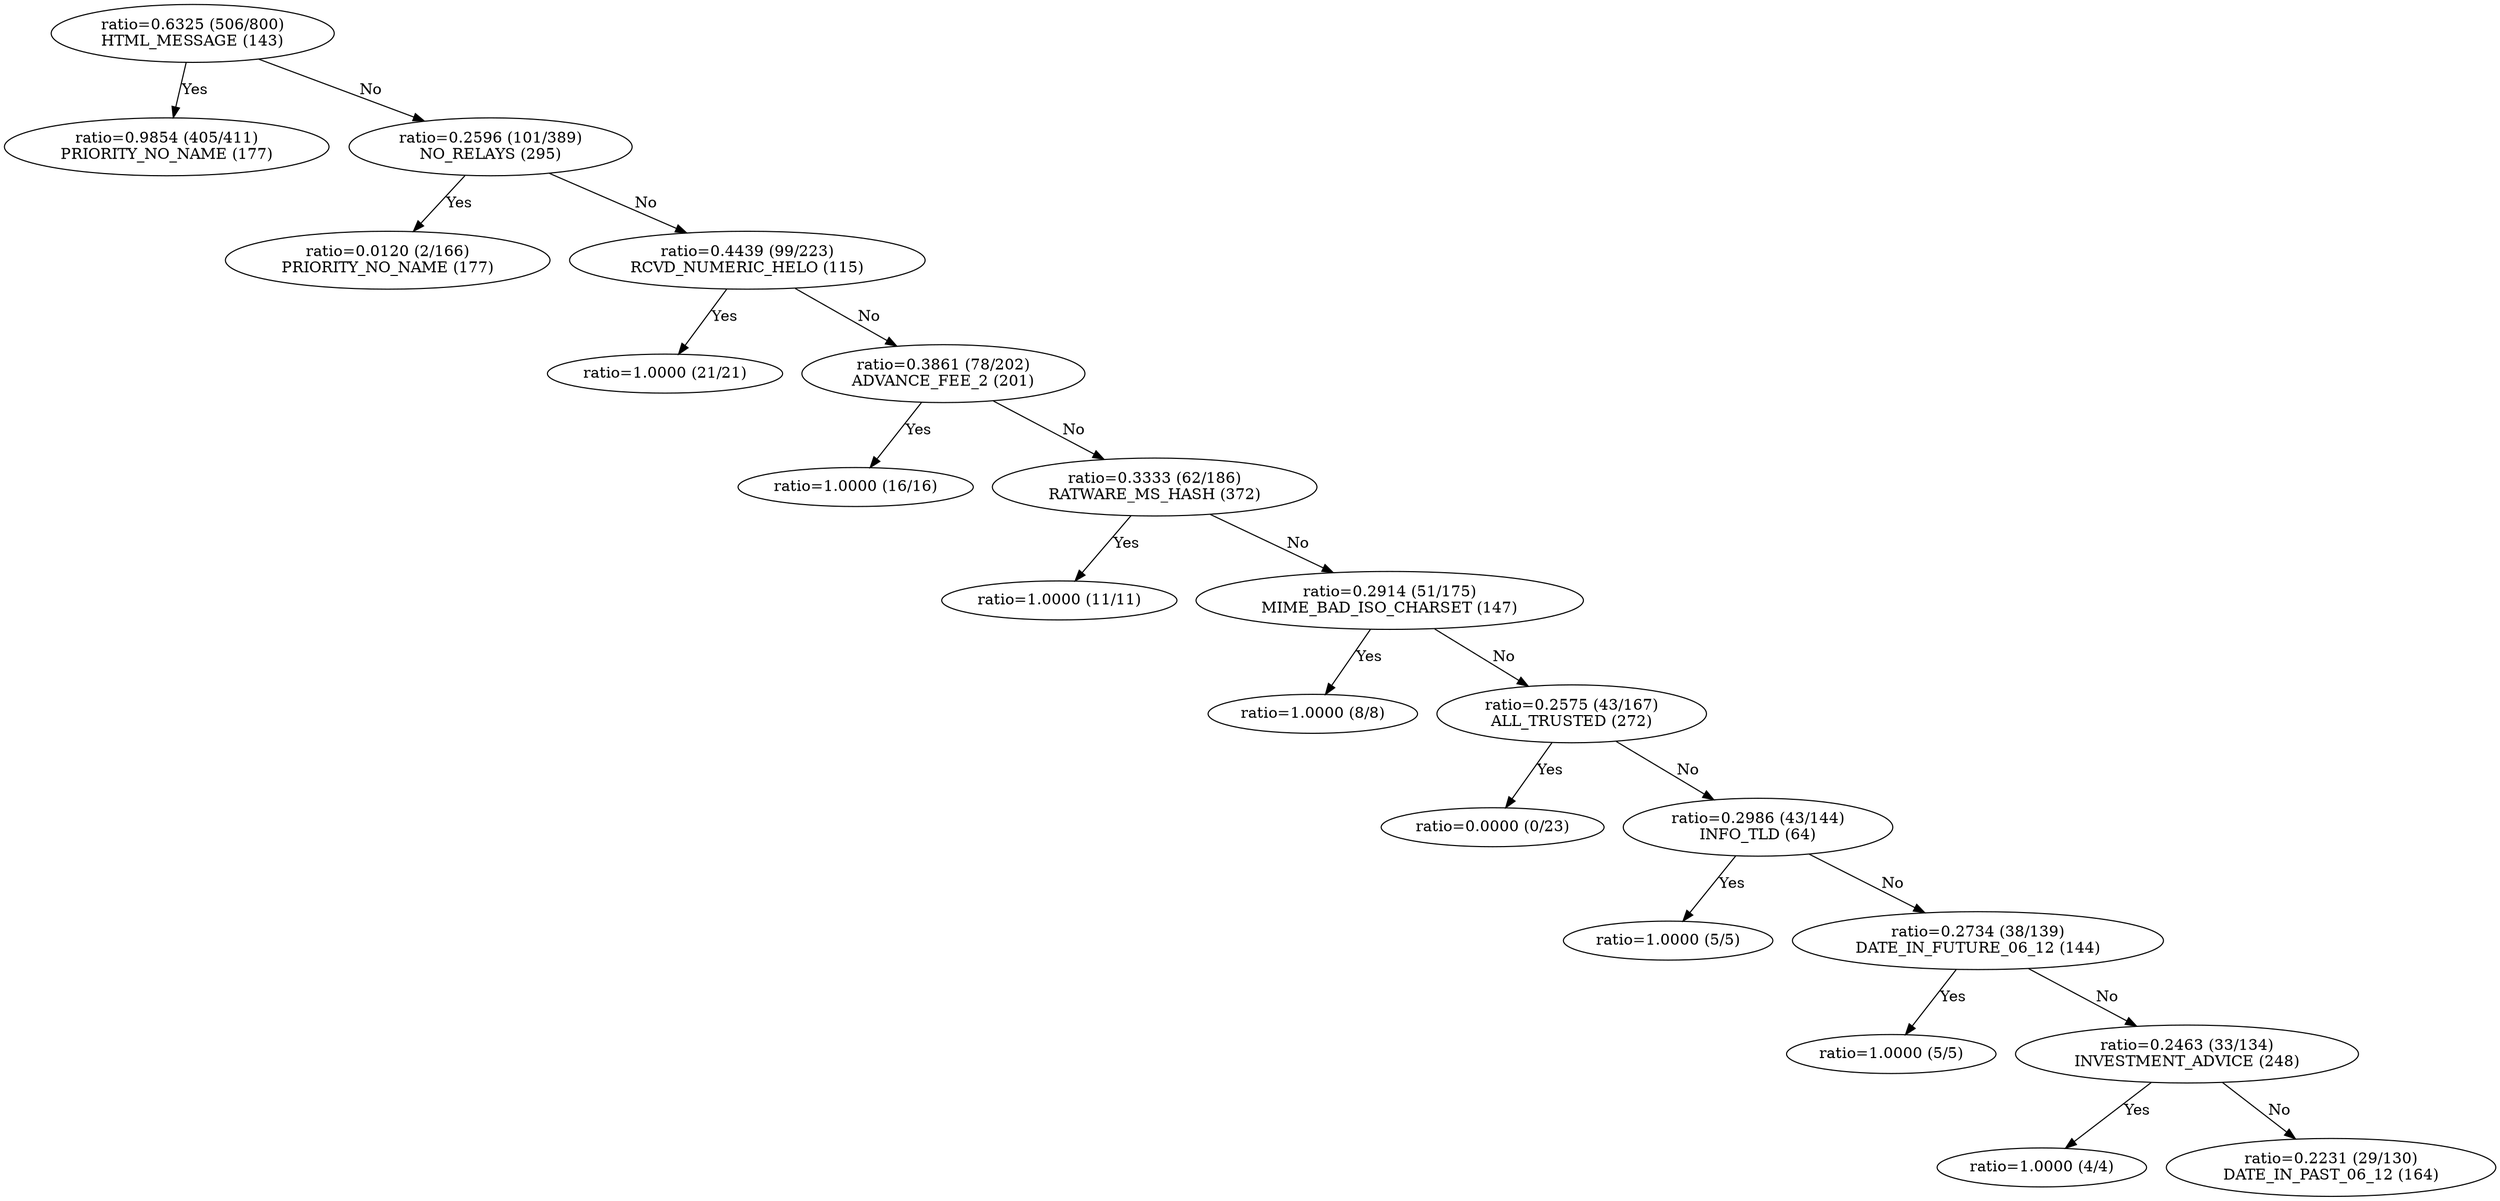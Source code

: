 digraph decisiontree {
n246 [label="ratio=0.6325 (506/800)\nHTML_MESSAGE (143)"];

n247 [label="ratio=0.9854 (405/411)\nPRIORITY_NO_NAME (177)"];

n246 -> n247 [label=Yes];

n246 -> n278 [label=No];

n278 [label="ratio=0.2596 (101/389)\nNO_RELAYS (295)"];

n279 [label="ratio=0.0120 (2/166)\nPRIORITY_NO_NAME (177)"];

n278 -> n279 [label=Yes];

n278 -> n280 [label=No];

n280 [label="ratio=0.4439 (99/223)\nRCVD_NUMERIC_HELO (115)"];

n281 [label="ratio=1.0000 (21/21)\n"];

n280 -> n281 [label=Yes];

n280 -> n282 [label=No];

n282 [label="ratio=0.3861 (78/202)\nADVANCE_FEE_2 (201)"];

n283 [label="ratio=1.0000 (16/16)\n"];

n282 -> n283 [label=Yes];

n282 -> n284 [label=No];

n284 [label="ratio=0.3333 (62/186)\nRATWARE_MS_HASH (372)"];

n285 [label="ratio=1.0000 (11/11)\n"];

n284 -> n285 [label=Yes];

n284 -> n286 [label=No];

n286 [label="ratio=0.2914 (51/175)\nMIME_BAD_ISO_CHARSET (147)"];

n287 [label="ratio=1.0000 (8/8)\n"];

n286 -> n287 [label=Yes];

n286 -> n288 [label=No];

n288 [label="ratio=0.2575 (43/167)\nALL_TRUSTED (272)"];

n289 [label="ratio=0.0000 (0/23)\n"];

n288 -> n289 [label=Yes];

n288 -> n290 [label=No];

n290 [label="ratio=0.2986 (43/144)\nINFO_TLD (64)"];

n291 [label="ratio=1.0000 (5/5)\n"];

n290 -> n291 [label=Yes];

n290 -> n292 [label=No];

n292 [label="ratio=0.2734 (38/139)\nDATE_IN_FUTURE_06_12 (144)"];

n293 [label="ratio=1.0000 (5/5)\n"];

n292 -> n293 [label=Yes];

n292 -> n294 [label=No];

n294 [label="ratio=0.2463 (33/134)\nINVESTMENT_ADVICE (248)"];

n295 [label="ratio=1.0000 (4/4)\n"];

n294 -> n295 [label=Yes];

n294 -> n296 [label=No];

n296 [label="ratio=0.2231 (29/130)\nDATE_IN_PAST_06_12 (164)"];

}

